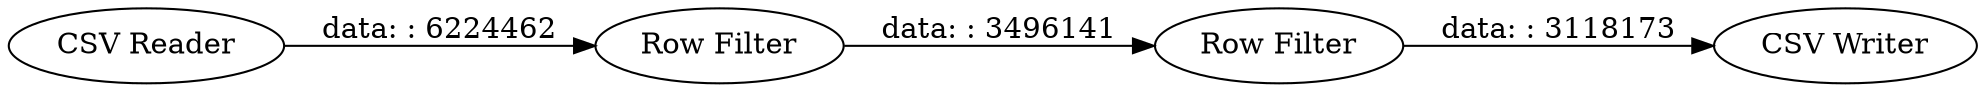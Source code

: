 digraph {
	"6200358816489813989_2" [label="Row Filter"]
	"6200358816489813989_3" [label="Row Filter"]
	"6200358816489813989_4" [label="CSV Writer"]
	"6200358816489813989_1" [label="CSV Reader"]
	"6200358816489813989_2" -> "6200358816489813989_3" [label="data: : 3496141"]
	"6200358816489813989_3" -> "6200358816489813989_4" [label="data: : 3118173"]
	"6200358816489813989_1" -> "6200358816489813989_2" [label="data: : 6224462"]
	rankdir=LR
}
